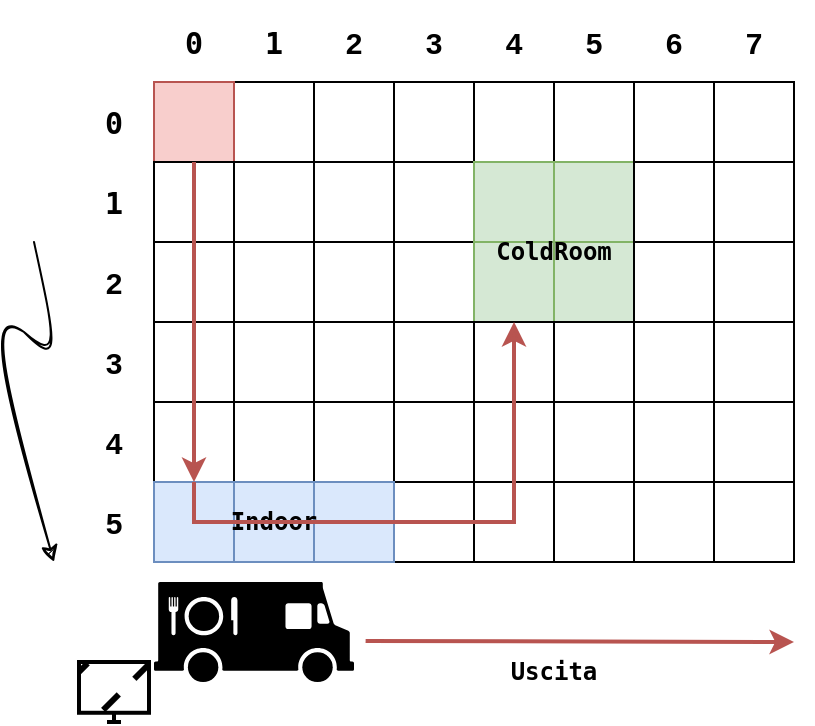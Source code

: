 <mxfile version="21.6.6" type="github">
  <diagram name="Page-1" id="XcAM8PGjLE5kWtJWkIka">
    <mxGraphModel dx="395" dy="648" grid="1" gridSize="10" guides="1" tooltips="1" connect="1" arrows="1" fold="1" page="1" pageScale="1" pageWidth="850" pageHeight="1100" background="none" math="0" shadow="0">
      <root>
        <mxCell id="0" />
        <mxCell id="1" parent="0" />
        <mxCell id="TmukQRCo_zgDMOWgsUDj-91" value="" style="group" parent="1" vertex="1" connectable="0">
          <mxGeometry x="80" y="400" width="360" height="280" as="geometry" />
        </mxCell>
        <mxCell id="TmukQRCo_zgDMOWgsUDj-3" value="" style="rounded=0;whiteSpace=wrap;html=1;container=0;" parent="TmukQRCo_zgDMOWgsUDj-91" vertex="1">
          <mxGeometry x="240" y="40" width="40" height="40" as="geometry" />
        </mxCell>
        <mxCell id="TmukQRCo_zgDMOWgsUDj-6" value="" style="rounded=0;whiteSpace=wrap;html=1;container=0;fillColor=#d5e8d4;strokeColor=#82b366;" parent="TmukQRCo_zgDMOWgsUDj-91" vertex="1">
          <mxGeometry x="240" y="80" width="40" height="40" as="geometry" />
        </mxCell>
        <mxCell id="TmukQRCo_zgDMOWgsUDj-7" value="" style="rounded=0;whiteSpace=wrap;html=1;container=0;fillColor=#d5e8d4;strokeColor=#82b366;" parent="TmukQRCo_zgDMOWgsUDj-91" vertex="1">
          <mxGeometry x="240" y="120" width="40" height="40" as="geometry" />
        </mxCell>
        <mxCell id="TmukQRCo_zgDMOWgsUDj-8" value="" style="rounded=0;whiteSpace=wrap;html=1;container=0;" parent="TmukQRCo_zgDMOWgsUDj-91" vertex="1">
          <mxGeometry x="240" y="160" width="40" height="40" as="geometry" />
        </mxCell>
        <mxCell id="TmukQRCo_zgDMOWgsUDj-9" value="" style="rounded=0;whiteSpace=wrap;html=1;container=0;" parent="TmukQRCo_zgDMOWgsUDj-91" vertex="1">
          <mxGeometry x="240" y="200" width="40" height="40" as="geometry" />
        </mxCell>
        <mxCell id="TmukQRCo_zgDMOWgsUDj-10" value="" style="rounded=0;whiteSpace=wrap;html=1;container=0;" parent="TmukQRCo_zgDMOWgsUDj-91" vertex="1">
          <mxGeometry x="280" y="40" width="40" height="40" as="geometry" />
        </mxCell>
        <mxCell id="TmukQRCo_zgDMOWgsUDj-11" value="" style="rounded=0;whiteSpace=wrap;html=1;container=0;" parent="TmukQRCo_zgDMOWgsUDj-91" vertex="1">
          <mxGeometry x="280" y="80" width="40" height="40" as="geometry" />
        </mxCell>
        <mxCell id="TmukQRCo_zgDMOWgsUDj-12" value="" style="rounded=0;whiteSpace=wrap;html=1;container=0;" parent="TmukQRCo_zgDMOWgsUDj-91" vertex="1">
          <mxGeometry x="280" y="120" width="40" height="40" as="geometry" />
        </mxCell>
        <mxCell id="TmukQRCo_zgDMOWgsUDj-13" value="" style="rounded=0;whiteSpace=wrap;html=1;container=0;" parent="TmukQRCo_zgDMOWgsUDj-91" vertex="1">
          <mxGeometry x="280" y="160" width="40" height="40" as="geometry" />
        </mxCell>
        <mxCell id="TmukQRCo_zgDMOWgsUDj-14" value="" style="rounded=0;whiteSpace=wrap;html=1;container=0;" parent="TmukQRCo_zgDMOWgsUDj-91" vertex="1">
          <mxGeometry x="280" y="200" width="40" height="40" as="geometry" />
        </mxCell>
        <mxCell id="TmukQRCo_zgDMOWgsUDj-22" value="" style="rounded=0;whiteSpace=wrap;html=1;container=0;" parent="TmukQRCo_zgDMOWgsUDj-91" vertex="1">
          <mxGeometry x="160" y="40" width="40" height="40" as="geometry" />
        </mxCell>
        <mxCell id="TmukQRCo_zgDMOWgsUDj-23" value="" style="rounded=0;whiteSpace=wrap;html=1;container=0;" parent="TmukQRCo_zgDMOWgsUDj-91" vertex="1">
          <mxGeometry x="160" y="80" width="40" height="40" as="geometry" />
        </mxCell>
        <mxCell id="TmukQRCo_zgDMOWgsUDj-24" value="" style="rounded=0;whiteSpace=wrap;html=1;container=0;" parent="TmukQRCo_zgDMOWgsUDj-91" vertex="1">
          <mxGeometry x="160" y="120" width="40" height="40" as="geometry" />
        </mxCell>
        <mxCell id="TmukQRCo_zgDMOWgsUDj-25" value="" style="rounded=0;whiteSpace=wrap;html=1;container=0;" parent="TmukQRCo_zgDMOWgsUDj-91" vertex="1">
          <mxGeometry x="160" y="160" width="40" height="40" as="geometry" />
        </mxCell>
        <mxCell id="TmukQRCo_zgDMOWgsUDj-26" value="" style="rounded=0;whiteSpace=wrap;html=1;container=0;" parent="TmukQRCo_zgDMOWgsUDj-91" vertex="1">
          <mxGeometry x="160" y="200" width="40" height="40" as="geometry" />
        </mxCell>
        <mxCell id="TmukQRCo_zgDMOWgsUDj-27" value="" style="rounded=0;whiteSpace=wrap;html=1;container=0;" parent="TmukQRCo_zgDMOWgsUDj-91" vertex="1">
          <mxGeometry x="200" y="40" width="40" height="40" as="geometry" />
        </mxCell>
        <mxCell id="TmukQRCo_zgDMOWgsUDj-28" value="" style="rounded=0;whiteSpace=wrap;html=1;container=0;fillColor=#d5e8d4;strokeColor=#82b366;" parent="TmukQRCo_zgDMOWgsUDj-91" vertex="1">
          <mxGeometry x="200" y="80" width="40" height="40" as="geometry" />
        </mxCell>
        <mxCell id="TmukQRCo_zgDMOWgsUDj-29" value="" style="rounded=0;whiteSpace=wrap;html=1;container=0;fillColor=#d5e8d4;strokeColor=#82b366;" parent="TmukQRCo_zgDMOWgsUDj-91" vertex="1">
          <mxGeometry x="200" y="120" width="40" height="40" as="geometry" />
        </mxCell>
        <mxCell id="TmukQRCo_zgDMOWgsUDj-30" value="" style="rounded=0;whiteSpace=wrap;html=1;container=0;" parent="TmukQRCo_zgDMOWgsUDj-91" vertex="1">
          <mxGeometry x="200" y="160" width="40" height="40" as="geometry" />
        </mxCell>
        <mxCell id="TmukQRCo_zgDMOWgsUDj-31" value="" style="rounded=0;whiteSpace=wrap;html=1;container=0;" parent="TmukQRCo_zgDMOWgsUDj-91" vertex="1">
          <mxGeometry x="200" y="200" width="40" height="40" as="geometry" />
        </mxCell>
        <mxCell id="TmukQRCo_zgDMOWgsUDj-32" value="" style="rounded=0;whiteSpace=wrap;html=1;container=0;" parent="TmukQRCo_zgDMOWgsUDj-91" vertex="1">
          <mxGeometry x="80" y="40" width="40" height="40" as="geometry" />
        </mxCell>
        <mxCell id="TmukQRCo_zgDMOWgsUDj-33" value="" style="rounded=0;whiteSpace=wrap;html=1;container=0;" parent="TmukQRCo_zgDMOWgsUDj-91" vertex="1">
          <mxGeometry x="80" y="80" width="40" height="40" as="geometry" />
        </mxCell>
        <mxCell id="TmukQRCo_zgDMOWgsUDj-34" value="" style="rounded=0;whiteSpace=wrap;html=1;container=0;" parent="TmukQRCo_zgDMOWgsUDj-91" vertex="1">
          <mxGeometry x="80" y="120" width="40" height="40" as="geometry" />
        </mxCell>
        <mxCell id="TmukQRCo_zgDMOWgsUDj-35" value="" style="rounded=0;whiteSpace=wrap;html=1;container=0;" parent="TmukQRCo_zgDMOWgsUDj-91" vertex="1">
          <mxGeometry x="80" y="160" width="40" height="40" as="geometry" />
        </mxCell>
        <mxCell id="TmukQRCo_zgDMOWgsUDj-36" value="" style="rounded=0;whiteSpace=wrap;html=1;container=0;" parent="TmukQRCo_zgDMOWgsUDj-91" vertex="1">
          <mxGeometry x="80" y="200" width="40" height="40" as="geometry" />
        </mxCell>
        <mxCell id="TmukQRCo_zgDMOWgsUDj-37" value="" style="rounded=0;whiteSpace=wrap;html=1;container=0;" parent="TmukQRCo_zgDMOWgsUDj-91" vertex="1">
          <mxGeometry x="120" y="40" width="40" height="40" as="geometry" />
        </mxCell>
        <mxCell id="TmukQRCo_zgDMOWgsUDj-38" value="" style="rounded=0;whiteSpace=wrap;html=1;container=0;" parent="TmukQRCo_zgDMOWgsUDj-91" vertex="1">
          <mxGeometry x="120" y="80" width="40" height="40" as="geometry" />
        </mxCell>
        <mxCell id="TmukQRCo_zgDMOWgsUDj-39" value="" style="rounded=0;whiteSpace=wrap;html=1;container=0;" parent="TmukQRCo_zgDMOWgsUDj-91" vertex="1">
          <mxGeometry x="120" y="120" width="40" height="40" as="geometry" />
        </mxCell>
        <mxCell id="TmukQRCo_zgDMOWgsUDj-40" value="" style="rounded=0;whiteSpace=wrap;html=1;container=0;" parent="TmukQRCo_zgDMOWgsUDj-91" vertex="1">
          <mxGeometry x="120" y="160" width="40" height="40" as="geometry" />
        </mxCell>
        <mxCell id="TmukQRCo_zgDMOWgsUDj-41" value="" style="rounded=0;whiteSpace=wrap;html=1;container=0;" parent="TmukQRCo_zgDMOWgsUDj-91" vertex="1">
          <mxGeometry x="120" y="200" width="40" height="40" as="geometry" />
        </mxCell>
        <mxCell id="TmukQRCo_zgDMOWgsUDj-52" value="" style="rounded=0;whiteSpace=wrap;html=1;container=0;fillColor=#f8cecc;strokeColor=#b85450;" parent="TmukQRCo_zgDMOWgsUDj-91" vertex="1">
          <mxGeometry x="40" y="40" width="40" height="40" as="geometry" />
        </mxCell>
        <mxCell id="TmukQRCo_zgDMOWgsUDj-53" value="" style="rounded=0;whiteSpace=wrap;html=1;container=0;" parent="TmukQRCo_zgDMOWgsUDj-91" vertex="1">
          <mxGeometry x="40" y="80" width="40" height="40" as="geometry" />
        </mxCell>
        <mxCell id="TmukQRCo_zgDMOWgsUDj-54" value="" style="rounded=0;whiteSpace=wrap;html=1;container=0;" parent="TmukQRCo_zgDMOWgsUDj-91" vertex="1">
          <mxGeometry x="40" y="120" width="40" height="40" as="geometry" />
        </mxCell>
        <mxCell id="TmukQRCo_zgDMOWgsUDj-55" value="" style="rounded=0;whiteSpace=wrap;html=1;container=0;" parent="TmukQRCo_zgDMOWgsUDj-91" vertex="1">
          <mxGeometry x="40" y="160" width="40" height="40" as="geometry" />
        </mxCell>
        <mxCell id="TmukQRCo_zgDMOWgsUDj-56" value="" style="rounded=0;whiteSpace=wrap;html=1;container=0;" parent="TmukQRCo_zgDMOWgsUDj-91" vertex="1">
          <mxGeometry x="40" y="200" width="40" height="40" as="geometry" />
        </mxCell>
        <mxCell id="TmukQRCo_zgDMOWgsUDj-57" value="&lt;pre&gt;&lt;b&gt;&lt;font style=&quot;font-size: 15px;&quot;&gt;1&lt;/font&gt;&lt;/b&gt;&lt;/pre&gt;" style="text;html=1;strokeColor=none;fillColor=none;align=center;verticalAlign=middle;whiteSpace=wrap;rounded=0;container=0;" parent="TmukQRCo_zgDMOWgsUDj-91" vertex="1">
          <mxGeometry x="80" width="40" height="40" as="geometry" />
        </mxCell>
        <mxCell id="TmukQRCo_zgDMOWgsUDj-58" value="&lt;b&gt;&lt;font style=&quot;font-size: 15px;&quot;&gt;2&lt;/font&gt;&lt;/b&gt;" style="text;html=1;strokeColor=none;fillColor=none;align=center;verticalAlign=middle;whiteSpace=wrap;rounded=0;container=0;" parent="TmukQRCo_zgDMOWgsUDj-91" vertex="1">
          <mxGeometry x="120" width="40" height="40" as="geometry" />
        </mxCell>
        <mxCell id="TmukQRCo_zgDMOWgsUDj-59" value="&lt;font size=&quot;1&quot;&gt;&lt;b style=&quot;font-size: 15px;&quot;&gt;3&lt;/b&gt;&lt;/font&gt;" style="text;html=1;strokeColor=none;fillColor=none;align=center;verticalAlign=middle;whiteSpace=wrap;rounded=0;container=0;" parent="TmukQRCo_zgDMOWgsUDj-91" vertex="1">
          <mxGeometry x="160" width="40" height="40" as="geometry" />
        </mxCell>
        <mxCell id="TmukQRCo_zgDMOWgsUDj-60" value="&lt;b style=&quot;font-size: 15px;&quot;&gt;4&lt;/b&gt;" style="text;html=1;strokeColor=none;fillColor=none;align=center;verticalAlign=middle;whiteSpace=wrap;rounded=0;container=0;" parent="TmukQRCo_zgDMOWgsUDj-91" vertex="1">
          <mxGeometry x="200" width="40" height="40" as="geometry" />
        </mxCell>
        <mxCell id="TmukQRCo_zgDMOWgsUDj-61" value="&lt;font size=&quot;1&quot;&gt;&lt;b style=&quot;font-size: 15px;&quot;&gt;5&lt;/b&gt;&lt;/font&gt;" style="text;html=1;strokeColor=none;fillColor=none;align=center;verticalAlign=middle;whiteSpace=wrap;rounded=0;container=0;" parent="TmukQRCo_zgDMOWgsUDj-91" vertex="1">
          <mxGeometry x="240" width="40" height="40" as="geometry" />
        </mxCell>
        <mxCell id="TmukQRCo_zgDMOWgsUDj-62" value="&lt;font size=&quot;1&quot;&gt;&lt;b style=&quot;font-size: 15px;&quot;&gt;6&lt;/b&gt;&lt;/font&gt;" style="text;html=1;strokeColor=none;fillColor=none;align=center;verticalAlign=middle;whiteSpace=wrap;rounded=0;container=0;" parent="TmukQRCo_zgDMOWgsUDj-91" vertex="1">
          <mxGeometry x="280" width="40" height="40" as="geometry" />
        </mxCell>
        <mxCell id="TmukQRCo_zgDMOWgsUDj-63" value="&lt;font size=&quot;1&quot;&gt;&lt;b style=&quot;font-size: 15px;&quot;&gt;7&lt;/b&gt;&lt;/font&gt;" style="text;html=1;strokeColor=none;fillColor=none;align=center;verticalAlign=middle;whiteSpace=wrap;rounded=0;container=0;" parent="TmukQRCo_zgDMOWgsUDj-91" vertex="1">
          <mxGeometry x="320" width="40" height="40" as="geometry" />
        </mxCell>
        <mxCell id="TmukQRCo_zgDMOWgsUDj-64" value="&lt;pre&gt;&lt;b&gt;&lt;font style=&quot;font-size: 15px;&quot;&gt;1&lt;/font&gt;&lt;/b&gt;&lt;/pre&gt;" style="text;html=1;strokeColor=none;fillColor=none;align=center;verticalAlign=middle;whiteSpace=wrap;rounded=0;container=0;" parent="TmukQRCo_zgDMOWgsUDj-91" vertex="1">
          <mxGeometry y="80" width="40" height="40" as="geometry" />
        </mxCell>
        <mxCell id="TmukQRCo_zgDMOWgsUDj-65" value="&lt;b&gt;&lt;font style=&quot;font-size: 15px;&quot;&gt;2&lt;/font&gt;&lt;/b&gt;" style="text;html=1;strokeColor=none;fillColor=none;align=center;verticalAlign=middle;whiteSpace=wrap;rounded=0;container=0;" parent="TmukQRCo_zgDMOWgsUDj-91" vertex="1">
          <mxGeometry y="120" width="40" height="40" as="geometry" />
        </mxCell>
        <mxCell id="TmukQRCo_zgDMOWgsUDj-66" value="&lt;font size=&quot;1&quot;&gt;&lt;b style=&quot;font-size: 15px;&quot;&gt;3&lt;/b&gt;&lt;/font&gt;" style="text;html=1;strokeColor=none;fillColor=none;align=center;verticalAlign=middle;whiteSpace=wrap;rounded=0;container=0;" parent="TmukQRCo_zgDMOWgsUDj-91" vertex="1">
          <mxGeometry y="160" width="40" height="40" as="geometry" />
        </mxCell>
        <mxCell id="TmukQRCo_zgDMOWgsUDj-67" value="&lt;b style=&quot;font-size: 15px;&quot;&gt;4&lt;/b&gt;" style="text;html=1;strokeColor=none;fillColor=none;align=center;verticalAlign=middle;whiteSpace=wrap;rounded=0;container=0;" parent="TmukQRCo_zgDMOWgsUDj-91" vertex="1">
          <mxGeometry y="200" width="40" height="40" as="geometry" />
        </mxCell>
        <mxCell id="TmukQRCo_zgDMOWgsUDj-69" value="&lt;font size=&quot;1&quot;&gt;&lt;b style=&quot;font-size: 15px;&quot;&gt;5&lt;/b&gt;&lt;/font&gt;" style="text;html=1;strokeColor=none;fillColor=none;align=center;verticalAlign=middle;whiteSpace=wrap;rounded=0;container=0;" parent="TmukQRCo_zgDMOWgsUDj-91" vertex="1">
          <mxGeometry y="240" width="40" height="40" as="geometry" />
        </mxCell>
        <mxCell id="TmukQRCo_zgDMOWgsUDj-73" value="" style="rounded=0;whiteSpace=wrap;html=1;container=0;" parent="TmukQRCo_zgDMOWgsUDj-91" vertex="1">
          <mxGeometry x="320" y="40" width="40" height="40" as="geometry" />
        </mxCell>
        <mxCell id="TmukQRCo_zgDMOWgsUDj-74" value="" style="rounded=0;whiteSpace=wrap;html=1;container=0;" parent="TmukQRCo_zgDMOWgsUDj-91" vertex="1">
          <mxGeometry x="320" y="80" width="40" height="40" as="geometry" />
        </mxCell>
        <mxCell id="TmukQRCo_zgDMOWgsUDj-75" value="" style="rounded=0;whiteSpace=wrap;html=1;container=0;" parent="TmukQRCo_zgDMOWgsUDj-91" vertex="1">
          <mxGeometry x="320" y="120" width="40" height="40" as="geometry" />
        </mxCell>
        <mxCell id="TmukQRCo_zgDMOWgsUDj-76" value="" style="rounded=0;whiteSpace=wrap;html=1;container=0;" parent="TmukQRCo_zgDMOWgsUDj-91" vertex="1">
          <mxGeometry x="320" y="160" width="40" height="40" as="geometry" />
        </mxCell>
        <mxCell id="TmukQRCo_zgDMOWgsUDj-77" value="" style="rounded=0;whiteSpace=wrap;html=1;container=0;" parent="TmukQRCo_zgDMOWgsUDj-91" vertex="1">
          <mxGeometry x="320" y="200" width="40" height="40" as="geometry" />
        </mxCell>
        <mxCell id="TmukQRCo_zgDMOWgsUDj-78" value="" style="rounded=0;whiteSpace=wrap;html=1;container=0;" parent="TmukQRCo_zgDMOWgsUDj-91" vertex="1">
          <mxGeometry x="240" y="240" width="40" height="40" as="geometry" />
        </mxCell>
        <mxCell id="TmukQRCo_zgDMOWgsUDj-79" value="" style="rounded=0;whiteSpace=wrap;html=1;container=0;" parent="TmukQRCo_zgDMOWgsUDj-91" vertex="1">
          <mxGeometry x="280" y="240" width="40" height="40" as="geometry" />
        </mxCell>
        <mxCell id="TmukQRCo_zgDMOWgsUDj-80" value="" style="rounded=0;whiteSpace=wrap;html=1;container=0;" parent="TmukQRCo_zgDMOWgsUDj-91" vertex="1">
          <mxGeometry x="160" y="240" width="40" height="40" as="geometry" />
        </mxCell>
        <mxCell id="TmukQRCo_zgDMOWgsUDj-81" value="" style="rounded=0;whiteSpace=wrap;html=1;container=0;" parent="TmukQRCo_zgDMOWgsUDj-91" vertex="1">
          <mxGeometry x="200" y="240" width="40" height="40" as="geometry" />
        </mxCell>
        <mxCell id="TmukQRCo_zgDMOWgsUDj-82" value="" style="rounded=0;whiteSpace=wrap;html=1;container=0;fillColor=#dae8fc;strokeColor=#6c8ebf;" parent="TmukQRCo_zgDMOWgsUDj-91" vertex="1">
          <mxGeometry x="80" y="240" width="40" height="40" as="geometry" />
        </mxCell>
        <mxCell id="TmukQRCo_zgDMOWgsUDj-83" value="" style="rounded=0;whiteSpace=wrap;html=1;container=0;fillColor=#dae8fc;strokeColor=#6c8ebf;" parent="TmukQRCo_zgDMOWgsUDj-91" vertex="1">
          <mxGeometry x="120" y="240" width="40" height="40" as="geometry" />
        </mxCell>
        <mxCell id="TmukQRCo_zgDMOWgsUDj-84" value="" style="rounded=0;whiteSpace=wrap;html=1;container=0;fillColor=#dae8fc;strokeColor=#6c8ebf;" parent="TmukQRCo_zgDMOWgsUDj-91" vertex="1">
          <mxGeometry x="40" y="240" width="40" height="40" as="geometry" />
        </mxCell>
        <mxCell id="TmukQRCo_zgDMOWgsUDj-85" value="" style="rounded=0;whiteSpace=wrap;html=1;container=0;" parent="TmukQRCo_zgDMOWgsUDj-91" vertex="1">
          <mxGeometry x="320" y="240" width="40" height="40" as="geometry" />
        </mxCell>
        <mxCell id="TmukQRCo_zgDMOWgsUDj-87" value="&lt;pre&gt;&lt;b&gt;&lt;font style=&quot;font-size: 15px;&quot;&gt;0&lt;/font&gt;&lt;/b&gt;&lt;/pre&gt;" style="text;html=1;strokeColor=none;fillColor=none;align=center;verticalAlign=middle;whiteSpace=wrap;rounded=0;container=0;" parent="TmukQRCo_zgDMOWgsUDj-91" vertex="1">
          <mxGeometry x="40" width="40" height="40" as="geometry" />
        </mxCell>
        <mxCell id="TmukQRCo_zgDMOWgsUDj-88" value="&lt;pre&gt;&lt;b&gt;&lt;font style=&quot;font-size: 15px;&quot;&gt;0&lt;/font&gt;&lt;/b&gt;&lt;/pre&gt;" style="text;html=1;strokeColor=none;fillColor=none;align=center;verticalAlign=middle;whiteSpace=wrap;rounded=0;container=0;" parent="TmukQRCo_zgDMOWgsUDj-91" vertex="1">
          <mxGeometry y="40" width="40" height="40" as="geometry" />
        </mxCell>
        <mxCell id="TmukQRCo_zgDMOWgsUDj-89" value="&lt;pre&gt;&lt;b&gt;ColdRoom&lt;/b&gt;&lt;/pre&gt;" style="text;html=1;strokeColor=none;fillColor=none;align=center;verticalAlign=middle;whiteSpace=wrap;rounded=0;" parent="TmukQRCo_zgDMOWgsUDj-91" vertex="1">
          <mxGeometry x="210" y="110" width="60" height="30" as="geometry" />
        </mxCell>
        <mxCell id="TmukQRCo_zgDMOWgsUDj-90" value="&lt;pre&gt;&lt;b&gt;Indoor&lt;/b&gt;&lt;/pre&gt;" style="text;html=1;strokeColor=none;fillColor=none;align=center;verticalAlign=middle;whiteSpace=wrap;rounded=0;" parent="TmukQRCo_zgDMOWgsUDj-91" vertex="1">
          <mxGeometry x="70" y="245" width="60" height="30" as="geometry" />
        </mxCell>
        <mxCell id="TmukQRCo_zgDMOWgsUDj-106" value="" style="shape=image;html=1;verticalAlign=top;verticalLabelPosition=bottom;labelBackgroundColor=#ffffff;imageAspect=0;aspect=fixed;image=https://cdn1.iconfinder.com/data/icons/unicons-line-vol-5/24/robot-128.png" parent="TmukQRCo_zgDMOWgsUDj-91" vertex="1">
          <mxGeometry x="45" y="45" width="30" height="30" as="geometry" />
        </mxCell>
        <mxCell id="7q-zUmtNP64scrMjcJ8D-5" value="" style="endArrow=classic;html=1;rounded=0;exitX=0.5;exitY=0;exitDx=0;exitDy=0;entryX=0.5;entryY=1;entryDx=0;entryDy=0;fillColor=#f8cecc;strokeColor=#b85450;strokeWidth=2;" edge="1" parent="TmukQRCo_zgDMOWgsUDj-91" source="TmukQRCo_zgDMOWgsUDj-53" target="TmukQRCo_zgDMOWgsUDj-56">
          <mxGeometry width="50" height="50" relative="1" as="geometry">
            <mxPoint x="60" y="180" as="sourcePoint" />
            <mxPoint x="110" y="130" as="targetPoint" />
          </mxGeometry>
        </mxCell>
        <mxCell id="7q-zUmtNP64scrMjcJ8D-6" value="" style="endArrow=classic;html=1;rounded=0;exitX=0.5;exitY=0;exitDx=0;exitDy=0;entryX=0.5;entryY=0;entryDx=0;entryDy=0;fillColor=#f8cecc;strokeColor=#b85450;strokeWidth=2;" edge="1" parent="TmukQRCo_zgDMOWgsUDj-91" source="TmukQRCo_zgDMOWgsUDj-84" target="TmukQRCo_zgDMOWgsUDj-30">
          <mxGeometry width="50" height="50" relative="1" as="geometry">
            <mxPoint x="70" y="90" as="sourcePoint" />
            <mxPoint x="70" y="250" as="targetPoint" />
            <Array as="points">
              <mxPoint x="60" y="260" />
              <mxPoint x="220" y="260" />
            </Array>
          </mxGeometry>
        </mxCell>
        <mxCell id="TmukQRCo_zgDMOWgsUDj-105" value="" style="shape=mxgraph.signs.food.food_truck;html=1;pointerEvents=1;fillColor=#000000;strokeColor=none;verticalLabelPosition=bottom;verticalAlign=top;align=center;" parent="1" vertex="1">
          <mxGeometry x="120" y="690" width="100" height="50" as="geometry" />
        </mxCell>
        <mxCell id="TmukQRCo_zgDMOWgsUDj-107" value="" style="shape=image;html=1;verticalAlign=top;verticalLabelPosition=bottom;labelBackgroundColor=#ffffff;imageAspect=0;aspect=fixed;image=https://cdn3.iconfinder.com/data/icons/flat-actions-icons-9/512/Tick_Mark-128.png" parent="1" vertex="1">
          <mxGeometry x="80" y="680" width="40" height="40" as="geometry" />
        </mxCell>
        <mxCell id="7q-zUmtNP64scrMjcJ8D-1" value="" style="html=1;verticalLabelPosition=bottom;align=center;labelBackgroundColor=#ffffff;verticalAlign=top;strokeWidth=2;strokeColor=#000000;shadow=0;dashed=0;shape=mxgraph.ios7.icons.monitor;fillStyle=dashed;fillColor=#000000;" vertex="1" parent="1">
          <mxGeometry x="82.5" y="730" width="35" height="30" as="geometry" />
        </mxCell>
        <mxCell id="7q-zUmtNP64scrMjcJ8D-2" value="" style="curved=1;endArrow=classic;html=1;rounded=0;sketch=1;curveFitting=1;jiggle=2;" edge="1" parent="1">
          <mxGeometry width="50" height="50" relative="1" as="geometry">
            <mxPoint x="60" y="520" as="sourcePoint" />
            <mxPoint x="70" y="680" as="targetPoint" />
            <Array as="points">
              <mxPoint x="80" y="590" />
              <mxPoint x="30" y="540" />
            </Array>
          </mxGeometry>
        </mxCell>
        <mxCell id="7q-zUmtNP64scrMjcJ8D-7" value="" style="endArrow=classic;html=1;rounded=0;exitX=1.058;exitY=0.59;exitDx=0;exitDy=0;fillColor=#f8cecc;strokeColor=#b85450;strokeWidth=2;exitPerimeter=0;" edge="1" parent="1" source="TmukQRCo_zgDMOWgsUDj-105">
          <mxGeometry width="50" height="50" relative="1" as="geometry">
            <mxPoint x="290" y="700" as="sourcePoint" />
            <mxPoint x="440" y="720" as="targetPoint" />
          </mxGeometry>
        </mxCell>
        <mxCell id="7q-zUmtNP64scrMjcJ8D-9" value="&lt;pre&gt;&lt;b&gt;Uscita&lt;/b&gt;&lt;/pre&gt;" style="text;html=1;strokeColor=none;fillColor=none;align=center;verticalAlign=middle;whiteSpace=wrap;rounded=0;" vertex="1" parent="1">
          <mxGeometry x="290" y="720" width="60" height="30" as="geometry" />
        </mxCell>
      </root>
    </mxGraphModel>
  </diagram>
</mxfile>
